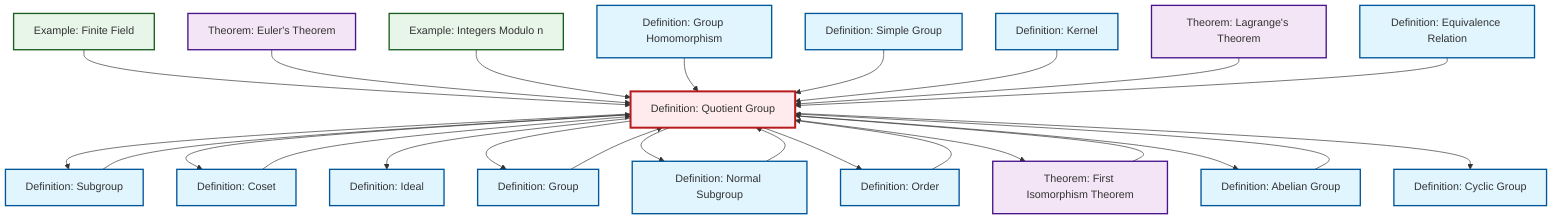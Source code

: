graph TD
    classDef definition fill:#e1f5fe,stroke:#01579b,stroke-width:2px
    classDef theorem fill:#f3e5f5,stroke:#4a148c,stroke-width:2px
    classDef axiom fill:#fff3e0,stroke:#e65100,stroke-width:2px
    classDef example fill:#e8f5e9,stroke:#1b5e20,stroke-width:2px
    classDef current fill:#ffebee,stroke:#b71c1c,stroke-width:3px
    def-simple-group["Definition: Simple Group"]:::definition
    def-subgroup["Definition: Subgroup"]:::definition
    def-order["Definition: Order"]:::definition
    ex-finite-field["Example: Finite Field"]:::example
    def-equivalence-relation["Definition: Equivalence Relation"]:::definition
    def-quotient-group["Definition: Quotient Group"]:::definition
    def-ideal["Definition: Ideal"]:::definition
    thm-lagrange["Theorem: Lagrange's Theorem"]:::theorem
    def-abelian-group["Definition: Abelian Group"]:::definition
    def-coset["Definition: Coset"]:::definition
    def-cyclic-group["Definition: Cyclic Group"]:::definition
    def-kernel["Definition: Kernel"]:::definition
    def-homomorphism["Definition: Group Homomorphism"]:::definition
    thm-euler["Theorem: Euler's Theorem"]:::theorem
    def-group["Definition: Group"]:::definition
    thm-first-isomorphism["Theorem: First Isomorphism Theorem"]:::theorem
    def-normal-subgroup["Definition: Normal Subgroup"]:::definition
    ex-quotient-integers-mod-n["Example: Integers Modulo n"]:::example
    def-subgroup --> def-quotient-group
    def-quotient-group --> def-subgroup
    thm-first-isomorphism --> def-quotient-group
    ex-finite-field --> def-quotient-group
    def-quotient-group --> def-coset
    def-quotient-group --> def-ideal
    def-quotient-group --> def-group
    thm-euler --> def-quotient-group
    def-coset --> def-quotient-group
    def-abelian-group --> def-quotient-group
    def-group --> def-quotient-group
    ex-quotient-integers-mod-n --> def-quotient-group
    def-quotient-group --> def-normal-subgroup
    def-quotient-group --> def-order
    def-homomorphism --> def-quotient-group
    def-simple-group --> def-quotient-group
    def-kernel --> def-quotient-group
    def-order --> def-quotient-group
    thm-lagrange --> def-quotient-group
    def-quotient-group --> thm-first-isomorphism
    def-equivalence-relation --> def-quotient-group
    def-quotient-group --> def-abelian-group
    def-normal-subgroup --> def-quotient-group
    def-quotient-group --> def-cyclic-group
    class def-quotient-group current